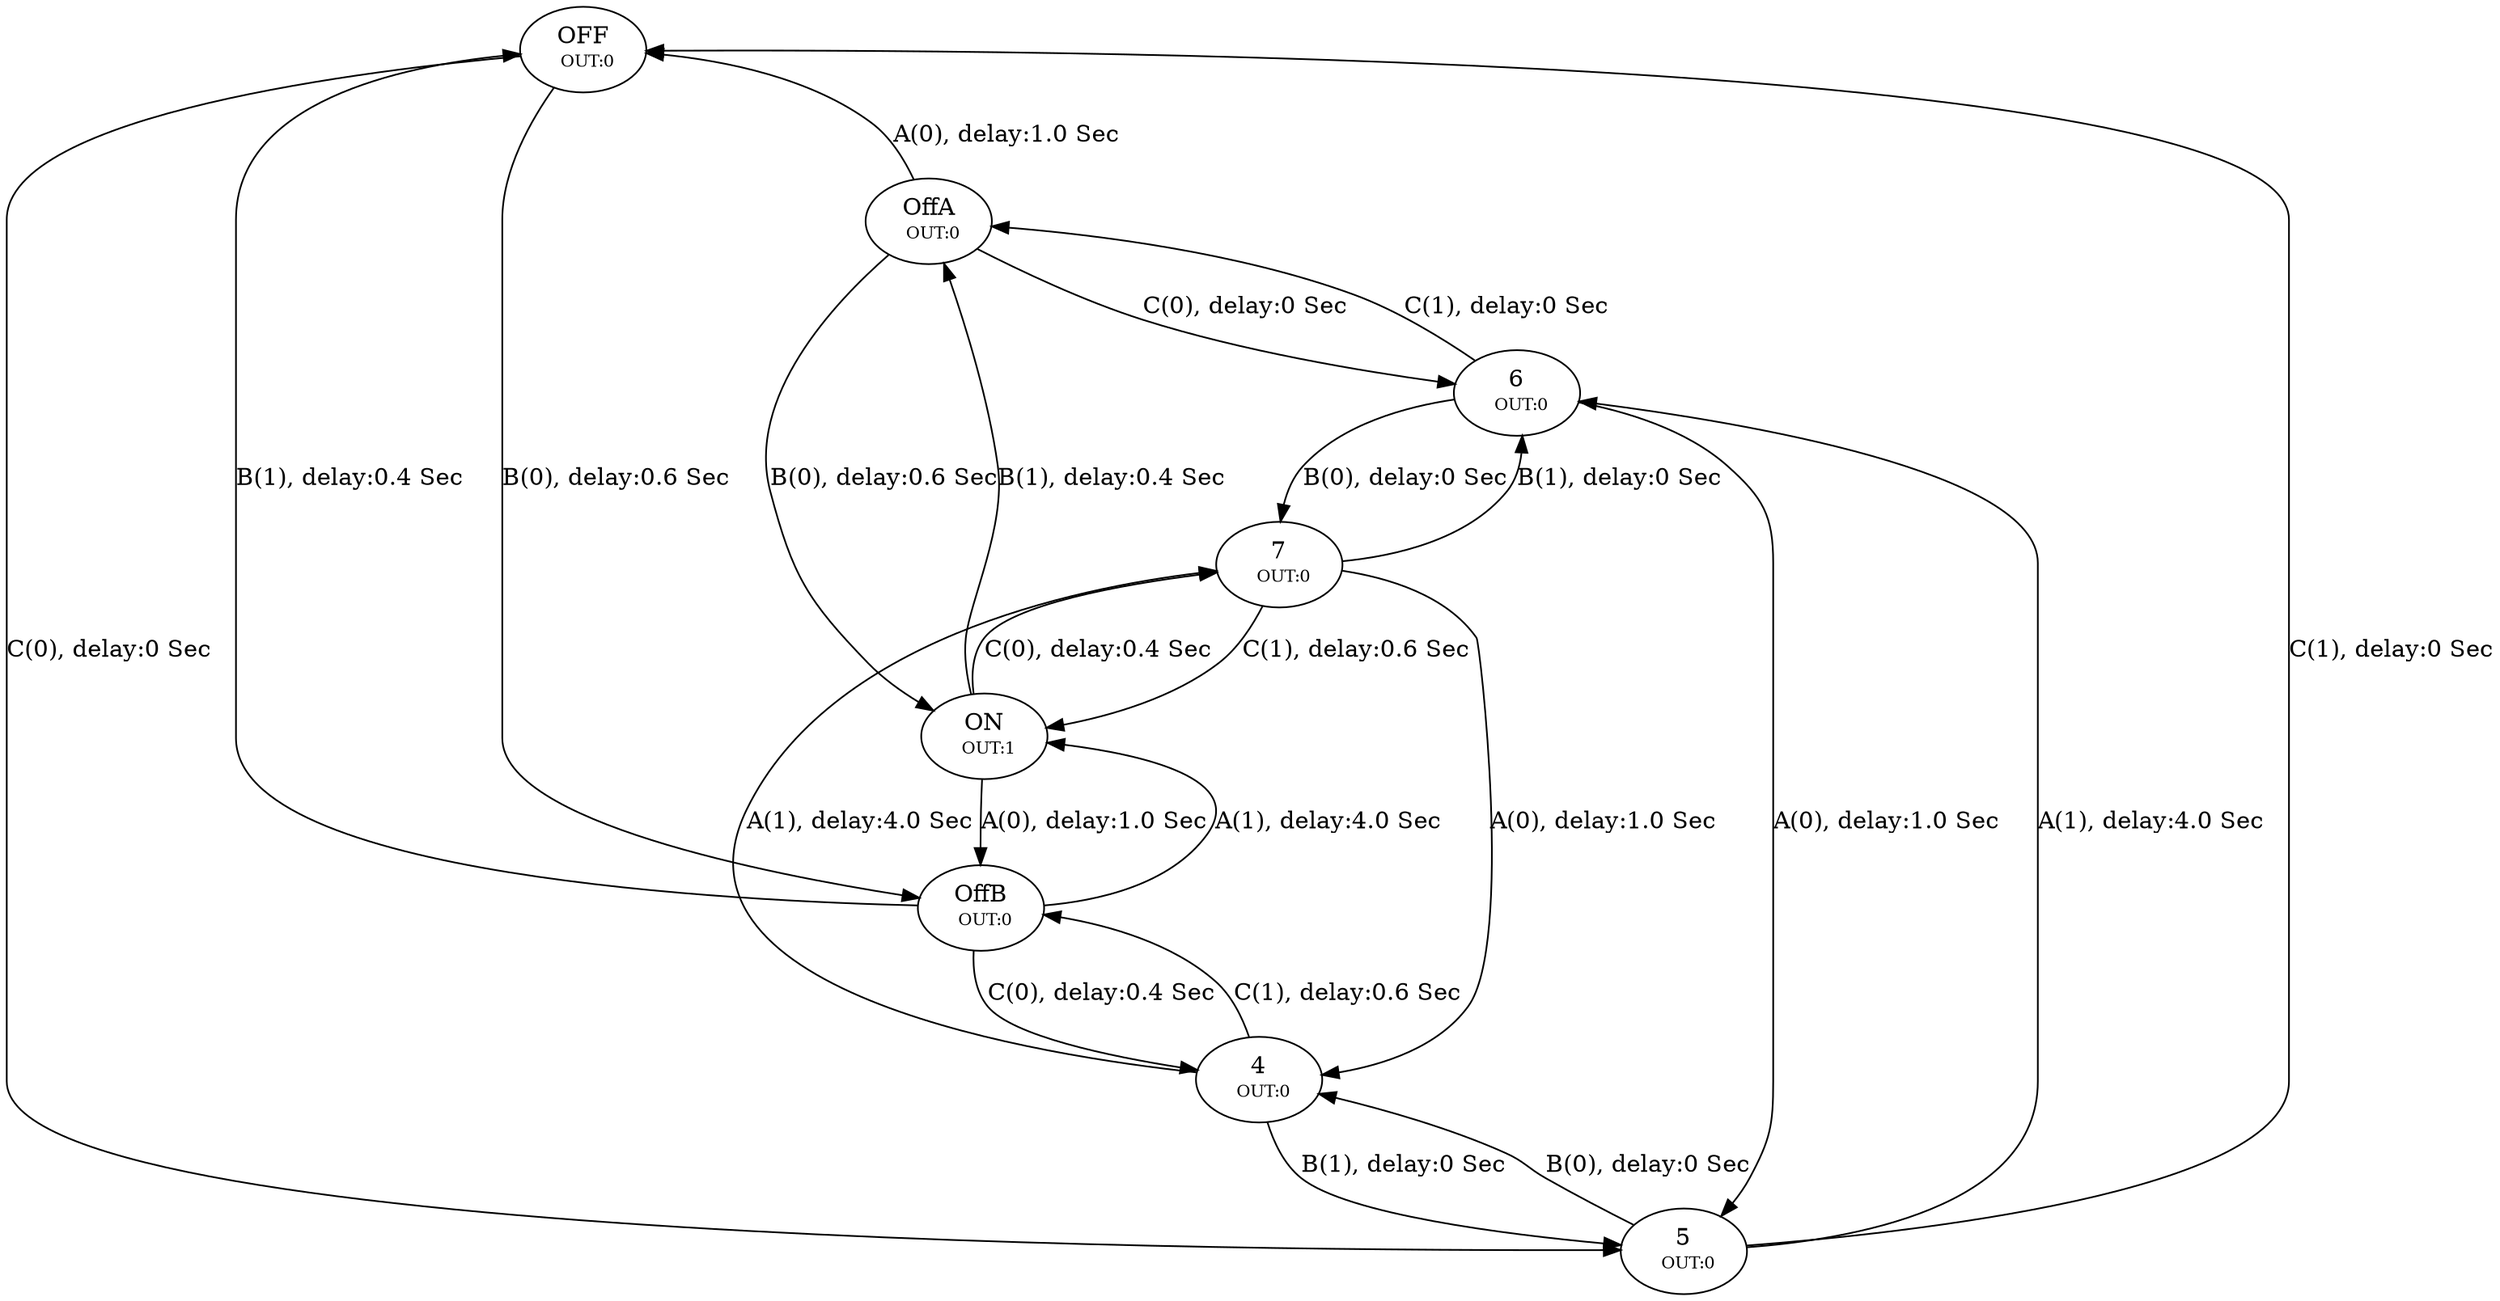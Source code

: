 digraph ExploredModel {
K=2;
overlap=scale;

  // Nodes
  OFF [ style=filled, shape=ellipse,penwidth = 1, peripheries=1, fillcolor=white, color=black, fontcolor=black , label=<OFF<BR/> <FONT POINT-SIZE="10">OUT:0</FONT>>]
  OffA [ style=filled, shape=ellipse,penwidth = 1, peripheries=1, fillcolor=white, color=black, fontcolor=black , label=<OffA<BR/> <FONT POINT-SIZE="10">OUT:0</FONT>>]
  ON [ style=filled, shape=ellipse,penwidth = 1, peripheries=1, fillcolor=white, color=black, fontcolor=black , label=<ON<BR/> <FONT POINT-SIZE="10">OUT:1</FONT>>]
  OffB [ style=filled, shape=ellipse,penwidth = 1, peripheries=1, fillcolor=white, color=black, fontcolor=black , label=<OffB<BR/> <FONT POINT-SIZE="10">OUT:0</FONT>>]
  4 [ style=filled, shape=ellipse,penwidth = 1, peripheries=1, fillcolor=white, color=black, fontcolor=black , label=<4<BR/> <FONT POINT-SIZE="10">OUT:0</FONT>>]
  5 [ style=filled, shape=ellipse,penwidth = 1, peripheries=1, fillcolor=white, color=black, fontcolor=black , label=<5<BR/> <FONT POINT-SIZE="10">OUT:0</FONT>>]
  6 [ style=filled, shape=ellipse,penwidth = 1, peripheries=1, fillcolor=white, color=black, fontcolor=black , label=<6<BR/> <FONT POINT-SIZE="10">OUT:0</FONT>>]
  7 [ style=filled, shape=ellipse,penwidth = 1, peripheries=1, fillcolor=white, color=black, fontcolor=black , label=<7<BR/> <FONT POINT-SIZE="10">OUT:0</FONT>>]

  // Transitions
  OFF -> OffA [ penwidth = 1,label=<A(1), delay:4.0 Sec>, color=black, fontcolor=black ,style=invis]
  OffA -> OFF [ penwidth = 1,label=<A(0), delay:1.0 Sec>, color=black, fontcolor=black ]
  OffA -> ON [ penwidth = 1,label=<B(0), delay:0.6 Sec>, color=black, fontcolor=black ]
  ON -> OffA [ penwidth = 1,label=<B(1), delay:0.4 Sec>, color=black, fontcolor=black ]
  ON -> OffB [ penwidth = 1,label=<A(0), delay:1.0 Sec>, color=black, fontcolor=black ]
  OffB -> OFF [ penwidth = 1,label=<B(1), delay:0.4 Sec>, color=black, fontcolor=black ]
  OffB -> ON [ penwidth = 1,label=<A(1), delay:4.0 Sec>, color=black, fontcolor=black ]
  OffB -> 4 [ penwidth = 1,label=<C(0), delay:0.4 Sec>, color=black, fontcolor=black ]
  4 -> 5 [ penwidth = 1,label=<B(1), delay:0 Sec>, color=black, fontcolor=black ]
  5 -> 6 [ penwidth = 1,label=<A(1), delay:4.0 Sec>, color=black, fontcolor=black ]
  6 -> OffA [ penwidth = 1,label=<C(1), delay:0 Sec>, color=black, fontcolor=black ]
  6 -> 5 [ penwidth = 1,label=<A(0), delay:1.0 Sec>, color=black, fontcolor=black ]
  6 -> 7 [ penwidth = 1,label=<B(0), delay:0 Sec>, color=black, fontcolor=black ]
  7 -> 6 [ penwidth = 1,label=<B(1), delay:0 Sec>, color=black, fontcolor=black ]
  7 -> ON [ penwidth = 1,label=<C(1), delay:0.6 Sec>, color=black, fontcolor=black ]
  7 -> 4 [ penwidth = 1,label=<A(0), delay:1.0 Sec>, color=black, fontcolor=black ]
  5 -> OFF [ penwidth = 1,label=<C(1), delay:0 Sec>, color=black, fontcolor=black ]
  5 -> 4 [ penwidth = 1,label=<B(0), delay:0 Sec>, color=black, fontcolor=black ]
  4 -> 7 [ penwidth = 1,label=<A(1), delay:4.0 Sec>, color=black, fontcolor=black ]
  4 -> OffB [ penwidth = 1,label=<C(1), delay:0.6 Sec>, color=black, fontcolor=black ]
  ON -> 7 [ penwidth = 1,label=<C(0), delay:0.4 Sec>, color=black, fontcolor=black ]
  OffA -> 6 [ penwidth = 1,label=<C(0), delay:0 Sec>, color=black, fontcolor=black ]
  OFF -> OffB [ penwidth = 1,label=<B(0), delay:0.6 Sec>, color=black, fontcolor=black ]
  OFF -> 5 [ penwidth = 1,label=<C(0), delay:0 Sec>, color=black, fontcolor=black ]
}
